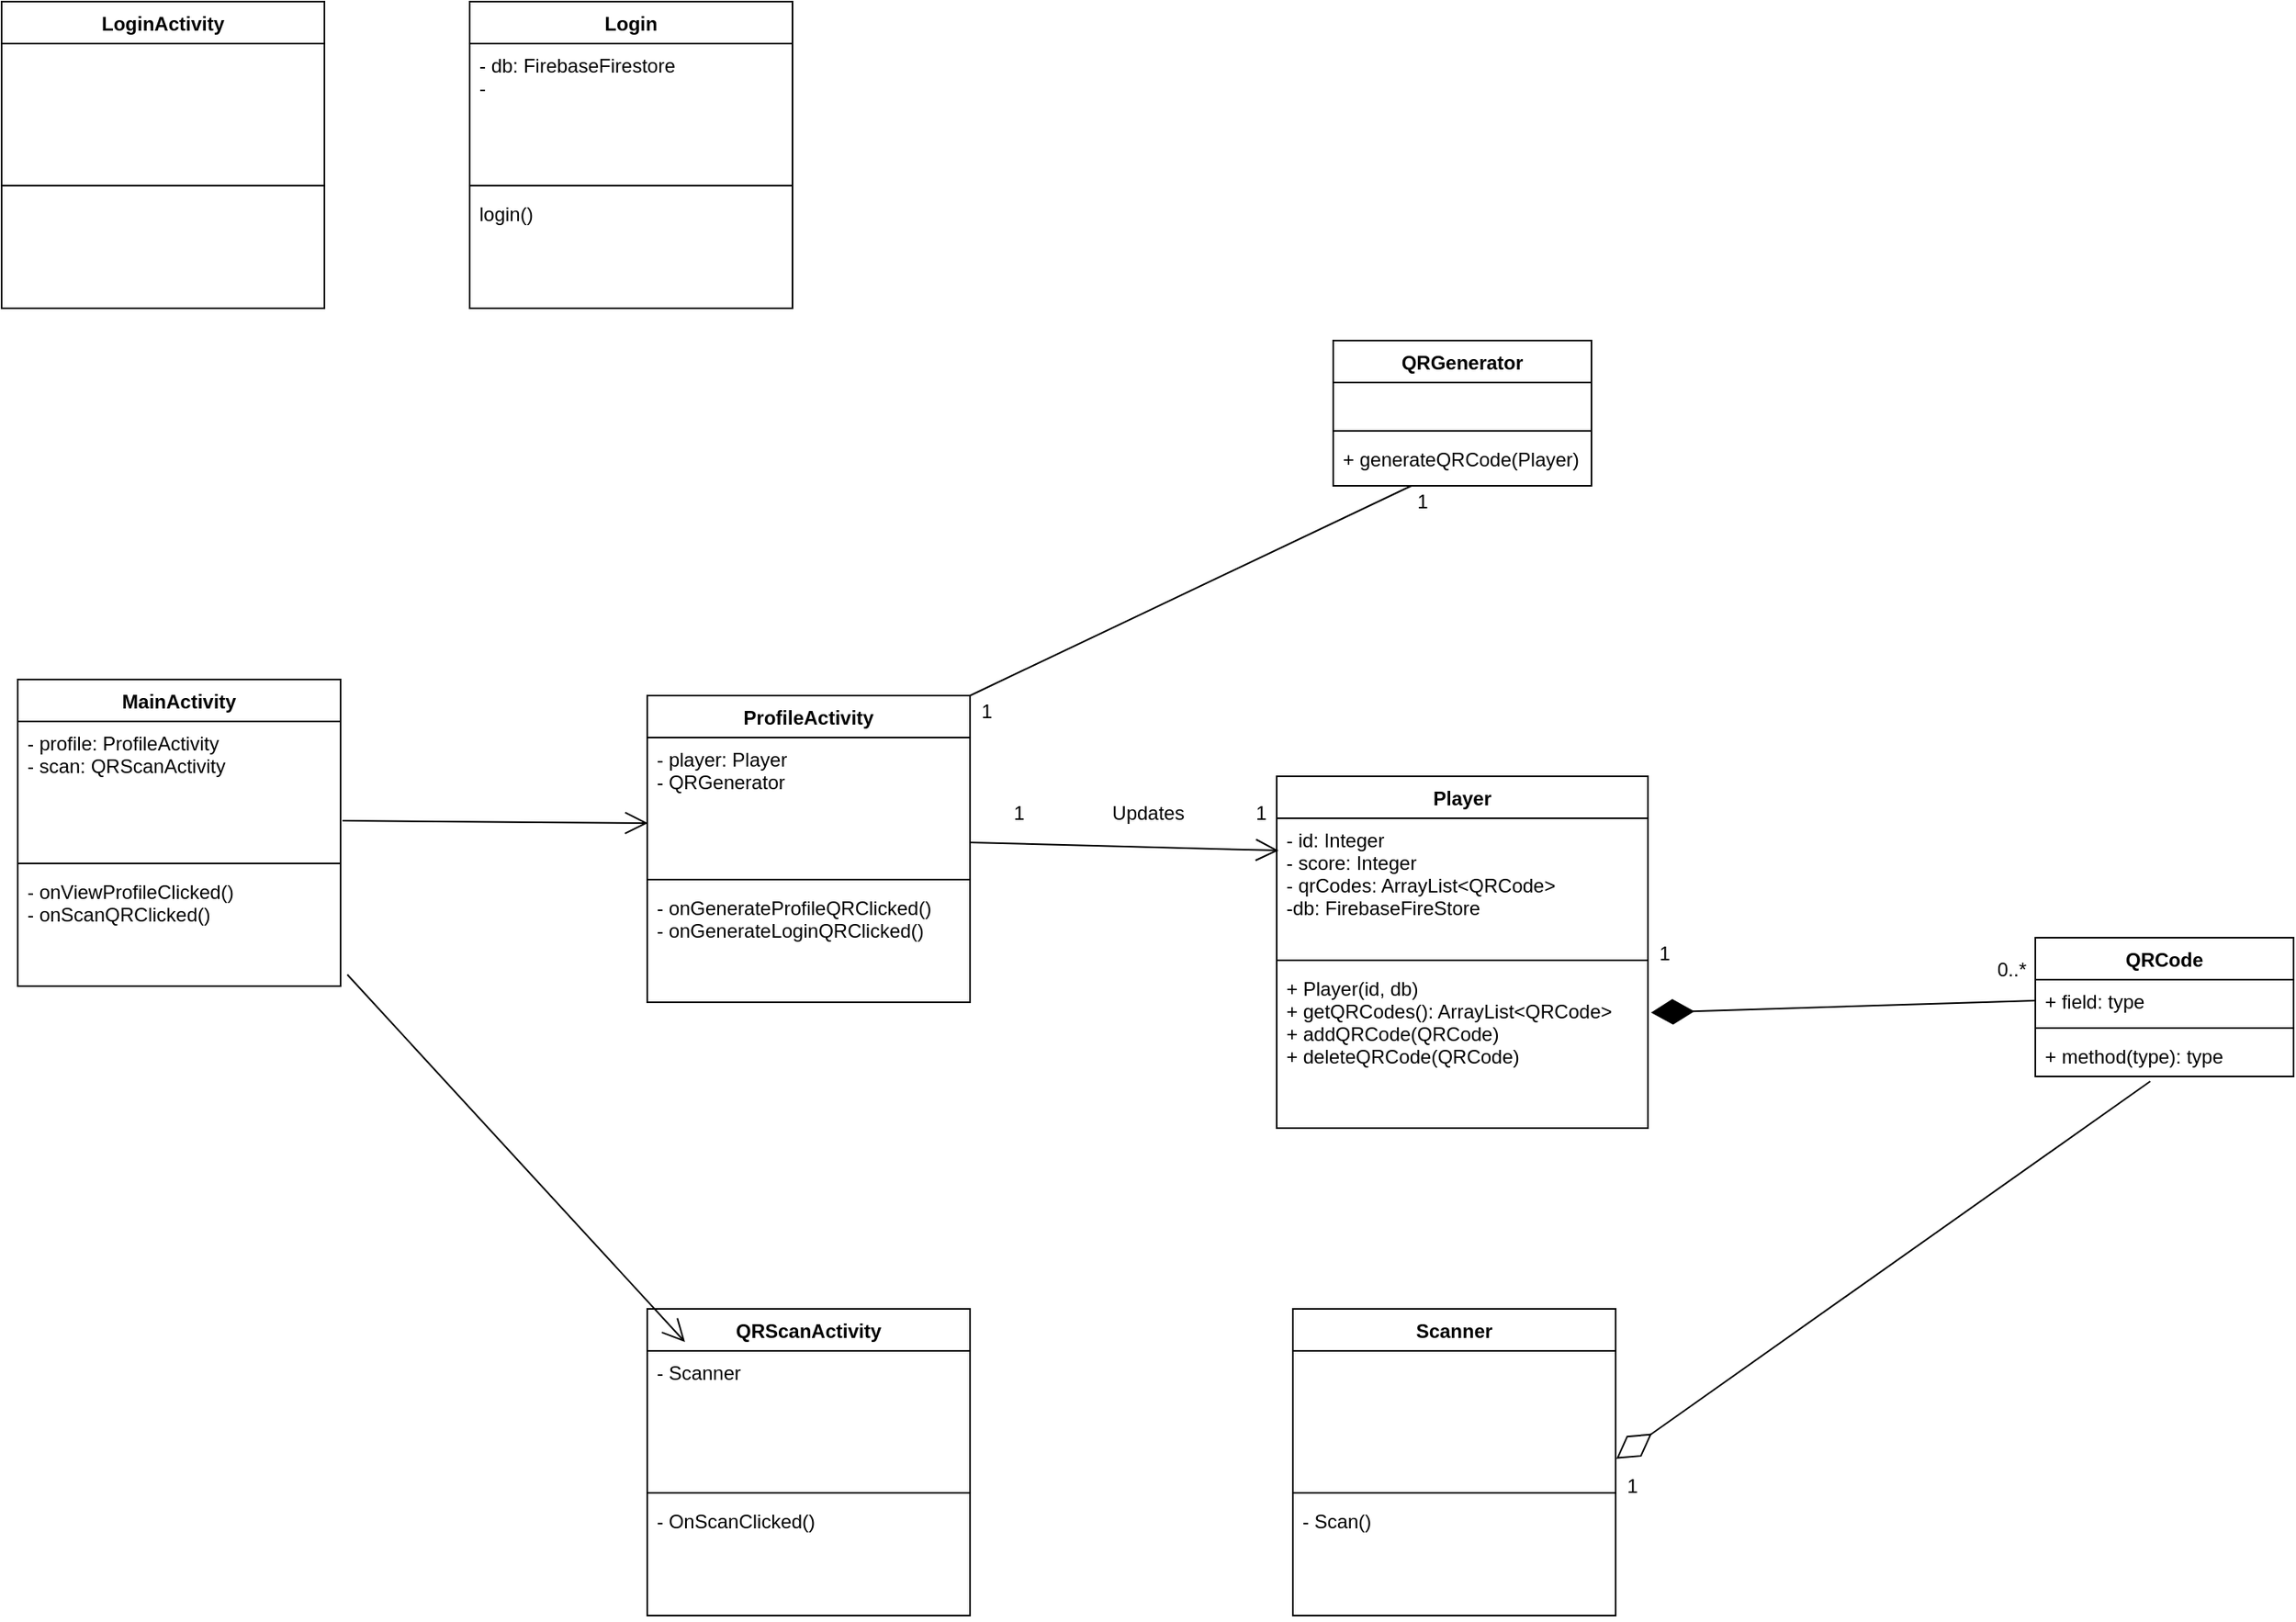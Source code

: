 <mxfile version="16.6.4" type="device"><diagram id="C5RBs43oDa-KdzZeNtuy" name="Page-1"><mxGraphModel dx="3671" dy="2693" grid="1" gridSize="10" guides="1" tooltips="1" connect="1" arrows="1" fold="1" page="1" pageScale="1" pageWidth="827" pageHeight="1169" math="0" shadow="0"><root><mxCell id="WIyWlLk6GJQsqaUBKTNV-0"/><mxCell id="WIyWlLk6GJQsqaUBKTNV-1" parent="WIyWlLk6GJQsqaUBKTNV-0"/><mxCell id="1xCPZhi6wSOpnlVJawvV-0" value="Player" style="swimlane;fontStyle=1;align=center;verticalAlign=top;childLayout=stackLayout;horizontal=1;startSize=26;horizontalStack=0;resizeParent=1;resizeParentMax=0;resizeLast=0;collapsible=1;marginBottom=0;" parent="WIyWlLk6GJQsqaUBKTNV-1" vertex="1"><mxGeometry x="110" y="230" width="230" height="218" as="geometry"/></mxCell><mxCell id="1xCPZhi6wSOpnlVJawvV-1" value="- id: Integer&#10;- score: Integer&#10;- qrCodes: ArrayList&lt;QRCode&gt;&#10;-db: FirebaseFireStore" style="text;strokeColor=none;fillColor=none;align=left;verticalAlign=top;spacingLeft=4;spacingRight=4;overflow=hidden;rotatable=0;points=[[0,0.5],[1,0.5]];portConstraint=eastwest;" parent="1xCPZhi6wSOpnlVJawvV-0" vertex="1"><mxGeometry y="26" width="230" height="84" as="geometry"/></mxCell><mxCell id="1xCPZhi6wSOpnlVJawvV-2" value="" style="line;strokeWidth=1;fillColor=none;align=left;verticalAlign=middle;spacingTop=-1;spacingLeft=3;spacingRight=3;rotatable=0;labelPosition=right;points=[];portConstraint=eastwest;" parent="1xCPZhi6wSOpnlVJawvV-0" vertex="1"><mxGeometry y="110" width="230" height="8" as="geometry"/></mxCell><mxCell id="1xCPZhi6wSOpnlVJawvV-3" value="+ Player(id, db)&#10;+ getQRCodes(): ArrayList&lt;QRCode&gt;&#10;+ addQRCode(QRCode)&#10;+ deleteQRCode(QRCode)" style="text;strokeColor=none;fillColor=none;align=left;verticalAlign=top;spacingLeft=4;spacingRight=4;overflow=hidden;rotatable=0;points=[[0,0.5],[1,0.5]];portConstraint=eastwest;" parent="1xCPZhi6wSOpnlVJawvV-0" vertex="1"><mxGeometry y="118" width="230" height="100" as="geometry"/></mxCell><mxCell id="1xCPZhi6wSOpnlVJawvV-8" value="QRCode" style="swimlane;fontStyle=1;align=center;verticalAlign=top;childLayout=stackLayout;horizontal=1;startSize=26;horizontalStack=0;resizeParent=1;resizeParentMax=0;resizeLast=0;collapsible=1;marginBottom=0;" parent="WIyWlLk6GJQsqaUBKTNV-1" vertex="1"><mxGeometry x="580" y="330" width="160" height="86" as="geometry"/></mxCell><mxCell id="1xCPZhi6wSOpnlVJawvV-9" value="+ field: type" style="text;strokeColor=none;fillColor=none;align=left;verticalAlign=top;spacingLeft=4;spacingRight=4;overflow=hidden;rotatable=0;points=[[0,0.5],[1,0.5]];portConstraint=eastwest;" parent="1xCPZhi6wSOpnlVJawvV-8" vertex="1"><mxGeometry y="26" width="160" height="26" as="geometry"/></mxCell><mxCell id="1xCPZhi6wSOpnlVJawvV-10" value="" style="line;strokeWidth=1;fillColor=none;align=left;verticalAlign=middle;spacingTop=-1;spacingLeft=3;spacingRight=3;rotatable=0;labelPosition=right;points=[];portConstraint=eastwest;" parent="1xCPZhi6wSOpnlVJawvV-8" vertex="1"><mxGeometry y="52" width="160" height="8" as="geometry"/></mxCell><mxCell id="1xCPZhi6wSOpnlVJawvV-11" value="+ method(type): type" style="text;strokeColor=none;fillColor=none;align=left;verticalAlign=top;spacingLeft=4;spacingRight=4;overflow=hidden;rotatable=0;points=[[0,0.5],[1,0.5]];portConstraint=eastwest;" parent="1xCPZhi6wSOpnlVJawvV-8" vertex="1"><mxGeometry y="60" width="160" height="26" as="geometry"/></mxCell><mxCell id="1xCPZhi6wSOpnlVJawvV-12" value="" style="endArrow=diamondThin;endFill=1;endSize=24;html=1;rounded=0;exitX=0;exitY=0.5;exitDx=0;exitDy=0;entryX=1.008;entryY=0.284;entryDx=0;entryDy=0;entryPerimeter=0;" parent="WIyWlLk6GJQsqaUBKTNV-1" source="1xCPZhi6wSOpnlVJawvV-9" target="1xCPZhi6wSOpnlVJawvV-3" edge="1"><mxGeometry width="160" relative="1" as="geometry"><mxPoint x="330" y="390" as="sourcePoint"/><mxPoint x="490" y="390" as="targetPoint"/></mxGeometry></mxCell><mxCell id="1xCPZhi6wSOpnlVJawvV-13" value="QRGenerator" style="swimlane;fontStyle=1;align=center;verticalAlign=top;childLayout=stackLayout;horizontal=1;startSize=26;horizontalStack=0;resizeParent=1;resizeParentMax=0;resizeLast=0;collapsible=1;marginBottom=0;" parent="WIyWlLk6GJQsqaUBKTNV-1" vertex="1"><mxGeometry x="145" y="-40" width="160" height="90" as="geometry"/></mxCell><mxCell id="1xCPZhi6wSOpnlVJawvV-14" value=" " style="text;strokeColor=none;fillColor=none;align=left;verticalAlign=top;spacingLeft=4;spacingRight=4;overflow=hidden;rotatable=0;points=[[0,0.5],[1,0.5]];portConstraint=eastwest;" parent="1xCPZhi6wSOpnlVJawvV-13" vertex="1"><mxGeometry y="26" width="160" height="26" as="geometry"/></mxCell><mxCell id="1xCPZhi6wSOpnlVJawvV-15" value="" style="line;strokeWidth=1;fillColor=none;align=left;verticalAlign=middle;spacingTop=-1;spacingLeft=3;spacingRight=3;rotatable=0;labelPosition=right;points=[];portConstraint=eastwest;" parent="1xCPZhi6wSOpnlVJawvV-13" vertex="1"><mxGeometry y="52" width="160" height="8" as="geometry"/></mxCell><mxCell id="1xCPZhi6wSOpnlVJawvV-16" value="+ generateQRCode(Player)&#10;" style="text;strokeColor=none;fillColor=none;align=left;verticalAlign=top;spacingLeft=4;spacingRight=4;overflow=hidden;rotatable=0;points=[[0,0.5],[1,0.5]];portConstraint=eastwest;" parent="1xCPZhi6wSOpnlVJawvV-13" vertex="1"><mxGeometry y="60" width="160" height="30" as="geometry"/></mxCell><mxCell id="T_WXgz6YHpNR96dhGz9d-0" value="" style="endArrow=none;html=1;rounded=0;exitX=1;exitY=0;exitDx=0;exitDy=0;" parent="WIyWlLk6GJQsqaUBKTNV-1" source="T_WXgz6YHpNR96dhGz9d-6" target="1xCPZhi6wSOpnlVJawvV-16" edge="1"><mxGeometry width="50" height="50" relative="1" as="geometry"><mxPoint x="390" y="360" as="sourcePoint"/><mxPoint x="440" y="310" as="targetPoint"/></mxGeometry></mxCell><mxCell id="T_WXgz6YHpNR96dhGz9d-1" value="1" style="text;html=1;align=center;verticalAlign=middle;resizable=0;points=[];autosize=1;strokeColor=none;fillColor=none;" parent="WIyWlLk6GJQsqaUBKTNV-1" vertex="1"><mxGeometry x="-80" y="180" width="20" height="20" as="geometry"/></mxCell><mxCell id="T_WXgz6YHpNR96dhGz9d-2" value="1" style="text;html=1;align=center;verticalAlign=middle;resizable=0;points=[];autosize=1;strokeColor=none;fillColor=none;" parent="WIyWlLk6GJQsqaUBKTNV-1" vertex="1"><mxGeometry x="190" y="50" width="20" height="20" as="geometry"/></mxCell><mxCell id="T_WXgz6YHpNR96dhGz9d-3" value="1" style="text;html=1;align=center;verticalAlign=middle;resizable=0;points=[];autosize=1;strokeColor=none;fillColor=none;" parent="WIyWlLk6GJQsqaUBKTNV-1" vertex="1"><mxGeometry x="340" y="330" width="20" height="20" as="geometry"/></mxCell><mxCell id="T_WXgz6YHpNR96dhGz9d-4" value="0..*" style="text;html=1;align=center;verticalAlign=middle;resizable=0;points=[];autosize=1;strokeColor=none;fillColor=none;" parent="WIyWlLk6GJQsqaUBKTNV-1" vertex="1"><mxGeometry x="550" y="340" width="30" height="20" as="geometry"/></mxCell><mxCell id="T_WXgz6YHpNR96dhGz9d-6" value="ProfileActivity" style="swimlane;fontStyle=1;align=center;verticalAlign=top;childLayout=stackLayout;horizontal=1;startSize=26;horizontalStack=0;resizeParent=1;resizeParentMax=0;resizeLast=0;collapsible=1;marginBottom=0;" parent="WIyWlLk6GJQsqaUBKTNV-1" vertex="1"><mxGeometry x="-280" y="180" width="200" height="190" as="geometry"/></mxCell><mxCell id="T_WXgz6YHpNR96dhGz9d-7" value="- player: Player&#10;- QRGenerator" style="text;strokeColor=none;fillColor=none;align=left;verticalAlign=top;spacingLeft=4;spacingRight=4;overflow=hidden;rotatable=0;points=[[0,0.5],[1,0.5]];portConstraint=eastwest;" parent="T_WXgz6YHpNR96dhGz9d-6" vertex="1"><mxGeometry y="26" width="200" height="84" as="geometry"/></mxCell><mxCell id="T_WXgz6YHpNR96dhGz9d-8" value="" style="line;strokeWidth=1;fillColor=none;align=left;verticalAlign=middle;spacingTop=-1;spacingLeft=3;spacingRight=3;rotatable=0;labelPosition=right;points=[];portConstraint=eastwest;" parent="T_WXgz6YHpNR96dhGz9d-6" vertex="1"><mxGeometry y="110" width="200" height="8" as="geometry"/></mxCell><mxCell id="T_WXgz6YHpNR96dhGz9d-9" value="- onGenerateProfileQRClicked()&#10;- onGenerateLoginQRClicked()" style="text;strokeColor=none;fillColor=none;align=left;verticalAlign=top;spacingLeft=4;spacingRight=4;overflow=hidden;rotatable=0;points=[[0,0.5],[1,0.5]];portConstraint=eastwest;" parent="T_WXgz6YHpNR96dhGz9d-6" vertex="1"><mxGeometry y="118" width="200" height="72" as="geometry"/></mxCell><mxCell id="T_WXgz6YHpNR96dhGz9d-17" value="" style="endArrow=open;endFill=1;endSize=12;html=1;rounded=0;exitX=1;exitY=0.774;exitDx=0;exitDy=0;exitPerimeter=0;entryX=0.005;entryY=0.238;entryDx=0;entryDy=0;entryPerimeter=0;" parent="WIyWlLk6GJQsqaUBKTNV-1" source="T_WXgz6YHpNR96dhGz9d-7" target="1xCPZhi6wSOpnlVJawvV-1" edge="1"><mxGeometry width="160" relative="1" as="geometry"><mxPoint x="-140" y="160" as="sourcePoint"/><mxPoint x="20" y="160" as="targetPoint"/></mxGeometry></mxCell><mxCell id="u_WiZqJZncWI28QkzqVs-1" value="1" style="text;html=1;align=center;verticalAlign=middle;resizable=0;points=[];autosize=1;strokeColor=none;fillColor=none;" parent="WIyWlLk6GJQsqaUBKTNV-1" vertex="1"><mxGeometry x="-60" y="243" width="20" height="20" as="geometry"/></mxCell><mxCell id="u_WiZqJZncWI28QkzqVs-2" value="1" style="text;html=1;align=center;verticalAlign=middle;resizable=0;points=[];autosize=1;strokeColor=none;fillColor=none;" parent="WIyWlLk6GJQsqaUBKTNV-1" vertex="1"><mxGeometry x="90" y="243" width="20" height="20" as="geometry"/></mxCell><mxCell id="u_WiZqJZncWI28QkzqVs-3" value="Updates" style="text;html=1;align=center;verticalAlign=middle;resizable=0;points=[];autosize=1;strokeColor=none;fillColor=none;" parent="WIyWlLk6GJQsqaUBKTNV-1" vertex="1"><mxGeometry y="243" width="60" height="20" as="geometry"/></mxCell><mxCell id="ZGDmE4Ial-OR694AUvOI-0" value="MainActivity" style="swimlane;fontStyle=1;align=center;verticalAlign=top;childLayout=stackLayout;horizontal=1;startSize=26;horizontalStack=0;resizeParent=1;resizeParentMax=0;resizeLast=0;collapsible=1;marginBottom=0;" vertex="1" parent="WIyWlLk6GJQsqaUBKTNV-1"><mxGeometry x="-670" y="170" width="200" height="190" as="geometry"/></mxCell><mxCell id="ZGDmE4Ial-OR694AUvOI-1" value="- profile: ProfileActivity&#10;- scan: QRScanActivity" style="text;strokeColor=none;fillColor=none;align=left;verticalAlign=top;spacingLeft=4;spacingRight=4;overflow=hidden;rotatable=0;points=[[0,0.5],[1,0.5]];portConstraint=eastwest;" vertex="1" parent="ZGDmE4Ial-OR694AUvOI-0"><mxGeometry y="26" width="200" height="84" as="geometry"/></mxCell><mxCell id="ZGDmE4Ial-OR694AUvOI-2" value="" style="line;strokeWidth=1;fillColor=none;align=left;verticalAlign=middle;spacingTop=-1;spacingLeft=3;spacingRight=3;rotatable=0;labelPosition=right;points=[];portConstraint=eastwest;" vertex="1" parent="ZGDmE4Ial-OR694AUvOI-0"><mxGeometry y="110" width="200" height="8" as="geometry"/></mxCell><mxCell id="ZGDmE4Ial-OR694AUvOI-3" value="- onViewProfileClicked()&#10;- onScanQRClicked()" style="text;strokeColor=none;fillColor=none;align=left;verticalAlign=top;spacingLeft=4;spacingRight=4;overflow=hidden;rotatable=0;points=[[0,0.5],[1,0.5]];portConstraint=eastwest;" vertex="1" parent="ZGDmE4Ial-OR694AUvOI-0"><mxGeometry y="118" width="200" height="72" as="geometry"/></mxCell><mxCell id="ZGDmE4Ial-OR694AUvOI-4" value="LoginActivity" style="swimlane;fontStyle=1;align=center;verticalAlign=top;childLayout=stackLayout;horizontal=1;startSize=26;horizontalStack=0;resizeParent=1;resizeParentMax=0;resizeLast=0;collapsible=1;marginBottom=0;" vertex="1" parent="WIyWlLk6GJQsqaUBKTNV-1"><mxGeometry x="-680" y="-250" width="200" height="190" as="geometry"/></mxCell><mxCell id="ZGDmE4Ial-OR694AUvOI-5" value="&#10;" style="text;strokeColor=none;fillColor=none;align=left;verticalAlign=top;spacingLeft=4;spacingRight=4;overflow=hidden;rotatable=0;points=[[0,0.5],[1,0.5]];portConstraint=eastwest;" vertex="1" parent="ZGDmE4Ial-OR694AUvOI-4"><mxGeometry y="26" width="200" height="84" as="geometry"/></mxCell><mxCell id="ZGDmE4Ial-OR694AUvOI-6" value="" style="line;strokeWidth=1;fillColor=none;align=left;verticalAlign=middle;spacingTop=-1;spacingLeft=3;spacingRight=3;rotatable=0;labelPosition=right;points=[];portConstraint=eastwest;" vertex="1" parent="ZGDmE4Ial-OR694AUvOI-4"><mxGeometry y="110" width="200" height="8" as="geometry"/></mxCell><mxCell id="ZGDmE4Ial-OR694AUvOI-7" value="&#10;" style="text;strokeColor=none;fillColor=none;align=left;verticalAlign=top;spacingLeft=4;spacingRight=4;overflow=hidden;rotatable=0;points=[[0,0.5],[1,0.5]];portConstraint=eastwest;" vertex="1" parent="ZGDmE4Ial-OR694AUvOI-4"><mxGeometry y="118" width="200" height="72" as="geometry"/></mxCell><mxCell id="ZGDmE4Ial-OR694AUvOI-8" value="Login" style="swimlane;fontStyle=1;align=center;verticalAlign=top;childLayout=stackLayout;horizontal=1;startSize=26;horizontalStack=0;resizeParent=1;resizeParentMax=0;resizeLast=0;collapsible=1;marginBottom=0;" vertex="1" parent="WIyWlLk6GJQsqaUBKTNV-1"><mxGeometry x="-390" y="-250" width="200" height="190" as="geometry"/></mxCell><mxCell id="ZGDmE4Ial-OR694AUvOI-9" value="- db: FirebaseFirestore&#10;- " style="text;strokeColor=none;fillColor=none;align=left;verticalAlign=top;spacingLeft=4;spacingRight=4;overflow=hidden;rotatable=0;points=[[0,0.5],[1,0.5]];portConstraint=eastwest;" vertex="1" parent="ZGDmE4Ial-OR694AUvOI-8"><mxGeometry y="26" width="200" height="84" as="geometry"/></mxCell><mxCell id="ZGDmE4Ial-OR694AUvOI-10" value="" style="line;strokeWidth=1;fillColor=none;align=left;verticalAlign=middle;spacingTop=-1;spacingLeft=3;spacingRight=3;rotatable=0;labelPosition=right;points=[];portConstraint=eastwest;" vertex="1" parent="ZGDmE4Ial-OR694AUvOI-8"><mxGeometry y="110" width="200" height="8" as="geometry"/></mxCell><mxCell id="ZGDmE4Ial-OR694AUvOI-11" value="login()" style="text;strokeColor=none;fillColor=none;align=left;verticalAlign=top;spacingLeft=4;spacingRight=4;overflow=hidden;rotatable=0;points=[[0,0.5],[1,0.5]];portConstraint=eastwest;" vertex="1" parent="ZGDmE4Ial-OR694AUvOI-8"><mxGeometry y="118" width="200" height="72" as="geometry"/></mxCell><mxCell id="ZGDmE4Ial-OR694AUvOI-17" value="QRScanActivity" style="swimlane;fontStyle=1;align=center;verticalAlign=top;childLayout=stackLayout;horizontal=1;startSize=26;horizontalStack=0;resizeParent=1;resizeParentMax=0;resizeLast=0;collapsible=1;marginBottom=0;" vertex="1" parent="WIyWlLk6GJQsqaUBKTNV-1"><mxGeometry x="-280" y="560" width="200" height="190" as="geometry"/></mxCell><mxCell id="ZGDmE4Ial-OR694AUvOI-18" value="- Scanner" style="text;strokeColor=none;fillColor=none;align=left;verticalAlign=top;spacingLeft=4;spacingRight=4;overflow=hidden;rotatable=0;points=[[0,0.5],[1,0.5]];portConstraint=eastwest;" vertex="1" parent="ZGDmE4Ial-OR694AUvOI-17"><mxGeometry y="26" width="200" height="84" as="geometry"/></mxCell><mxCell id="ZGDmE4Ial-OR694AUvOI-19" value="" style="line;strokeWidth=1;fillColor=none;align=left;verticalAlign=middle;spacingTop=-1;spacingLeft=3;spacingRight=3;rotatable=0;labelPosition=right;points=[];portConstraint=eastwest;" vertex="1" parent="ZGDmE4Ial-OR694AUvOI-17"><mxGeometry y="110" width="200" height="8" as="geometry"/></mxCell><mxCell id="ZGDmE4Ial-OR694AUvOI-20" value="- OnScanClicked()" style="text;strokeColor=none;fillColor=none;align=left;verticalAlign=top;spacingLeft=4;spacingRight=4;overflow=hidden;rotatable=0;points=[[0,0.5],[1,0.5]];portConstraint=eastwest;" vertex="1" parent="ZGDmE4Ial-OR694AUvOI-17"><mxGeometry y="118" width="200" height="72" as="geometry"/></mxCell><mxCell id="ZGDmE4Ial-OR694AUvOI-22" value="Scanner" style="swimlane;fontStyle=1;align=center;verticalAlign=top;childLayout=stackLayout;horizontal=1;startSize=26;horizontalStack=0;resizeParent=1;resizeParentMax=0;resizeLast=0;collapsible=1;marginBottom=0;" vertex="1" parent="WIyWlLk6GJQsqaUBKTNV-1"><mxGeometry x="120" y="560" width="200" height="190" as="geometry"/></mxCell><mxCell id="ZGDmE4Ial-OR694AUvOI-23" value="&#10;" style="text;strokeColor=none;fillColor=none;align=left;verticalAlign=top;spacingLeft=4;spacingRight=4;overflow=hidden;rotatable=0;points=[[0,0.5],[1,0.5]];portConstraint=eastwest;" vertex="1" parent="ZGDmE4Ial-OR694AUvOI-22"><mxGeometry y="26" width="200" height="84" as="geometry"/></mxCell><mxCell id="ZGDmE4Ial-OR694AUvOI-24" value="" style="line;strokeWidth=1;fillColor=none;align=left;verticalAlign=middle;spacingTop=-1;spacingLeft=3;spacingRight=3;rotatable=0;labelPosition=right;points=[];portConstraint=eastwest;" vertex="1" parent="ZGDmE4Ial-OR694AUvOI-22"><mxGeometry y="110" width="200" height="8" as="geometry"/></mxCell><mxCell id="ZGDmE4Ial-OR694AUvOI-25" value="- Scan()" style="text;strokeColor=none;fillColor=none;align=left;verticalAlign=top;spacingLeft=4;spacingRight=4;overflow=hidden;rotatable=0;points=[[0,0.5],[1,0.5]];portConstraint=eastwest;" vertex="1" parent="ZGDmE4Ial-OR694AUvOI-22"><mxGeometry y="118" width="200" height="72" as="geometry"/></mxCell><mxCell id="ZGDmE4Ial-OR694AUvOI-26" value="" style="endArrow=diamondThin;endFill=0;endSize=24;html=1;rounded=0;entryX=1.002;entryY=0.796;entryDx=0;entryDy=0;entryPerimeter=0;exitX=0.445;exitY=1.115;exitDx=0;exitDy=0;exitPerimeter=0;" edge="1" parent="WIyWlLk6GJQsqaUBKTNV-1" source="1xCPZhi6wSOpnlVJawvV-11" target="ZGDmE4Ial-OR694AUvOI-23"><mxGeometry width="160" relative="1" as="geometry"><mxPoint x="170" y="510" as="sourcePoint"/><mxPoint x="330" y="510" as="targetPoint"/></mxGeometry></mxCell><mxCell id="ZGDmE4Ial-OR694AUvOI-27" value="1" style="text;html=1;align=center;verticalAlign=middle;resizable=0;points=[];autosize=1;strokeColor=none;fillColor=none;" vertex="1" parent="WIyWlLk6GJQsqaUBKTNV-1"><mxGeometry x="320" y="660" width="20" height="20" as="geometry"/></mxCell><mxCell id="ZGDmE4Ial-OR694AUvOI-29" value="" style="endArrow=open;endFill=1;endSize=12;html=1;rounded=0;exitX=1.006;exitY=0.732;exitDx=0;exitDy=0;exitPerimeter=0;entryX=0.002;entryY=0.631;entryDx=0;entryDy=0;entryPerimeter=0;" edge="1" parent="WIyWlLk6GJQsqaUBKTNV-1" source="ZGDmE4Ial-OR694AUvOI-1" target="T_WXgz6YHpNR96dhGz9d-7"><mxGeometry width="160" relative="1" as="geometry"><mxPoint x="-450" y="252.23" as="sourcePoint"/><mxPoint x="-290" y="252.23" as="targetPoint"/></mxGeometry></mxCell><mxCell id="ZGDmE4Ial-OR694AUvOI-30" value="" style="endArrow=open;endFill=1;endSize=12;html=1;rounded=0;exitX=1.021;exitY=0.901;exitDx=0;exitDy=0;exitPerimeter=0;entryX=0.117;entryY=-0.065;entryDx=0;entryDy=0;entryPerimeter=0;" edge="1" parent="WIyWlLk6GJQsqaUBKTNV-1" source="ZGDmE4Ial-OR694AUvOI-3" target="ZGDmE4Ial-OR694AUvOI-18"><mxGeometry width="160" relative="1" as="geometry"><mxPoint x="-458.8" y="267.488" as="sourcePoint"/><mxPoint x="-269.6" y="269.004" as="targetPoint"/></mxGeometry></mxCell></root></mxGraphModel></diagram></mxfile>